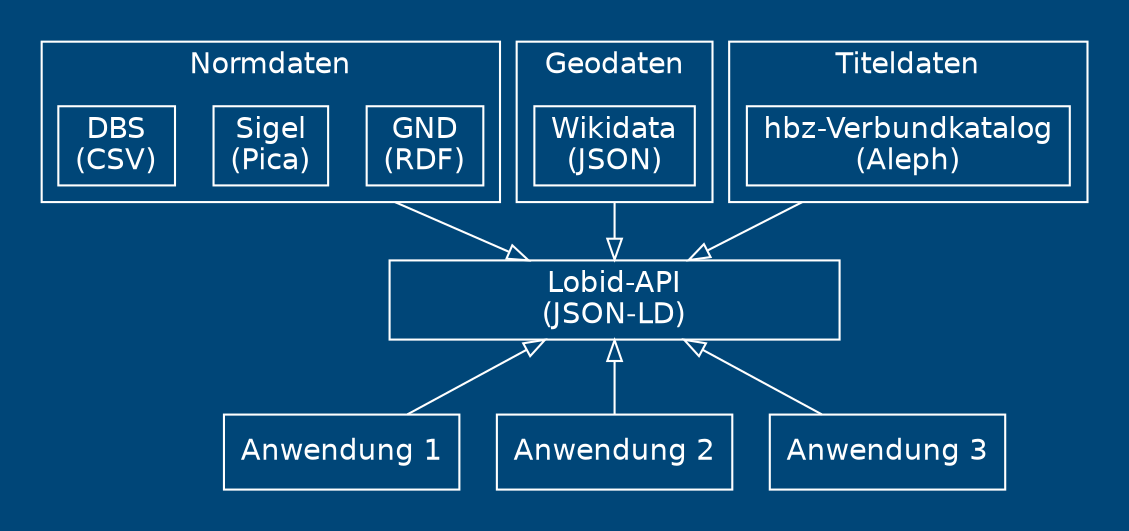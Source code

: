 digraph data {
	compound=true
	node[shape=box color=white fontcolor=white fontname=helvetica]
	graph [bgcolor="#004678" color=white fontcolor=white fontname=helvetica]
	edge[color=white fontcolor=white fontname=helvetica]
	edge[arrowhead=empty arrowtail=empty]
	rankdir=TD
	splines=false
	
	subgraph cluster_1{
	style=invis
	
	/*
	subgraph cluster_libs{
		style=invis
		libs [label="Libraries"]
	}
	*/
	
	subgraph cluster_title{
		style=solid
		label="Titeldaten"
		union [label="hbz-Verbundkatalog\n(Aleph)"]
	}
	
	subgraph cluster_geo{
		style=solid
		label="Geodaten"
		wikidata[label="Wikidata\n(JSON)"]
	}
	
	subgraph cluster_auth{
		style=solid
		label="Normdaten"
		gnd[label="GND\n(RDF)"]
		sigel[label="Sigel\n(Pica)"]
		dbs[label="DBS\n(CSV)"]
	}
	
	
	
	api[label="Lobid-API\n(JSON-LD)" width=3]
	
	//libs->union[lhead=cluster_title]
	//libs->sigel[lhead=cluster_auth]
	
	wikidata->api[ltail=cluster_geo]
	sigel->api[ltail=cluster_auth]
	union->api[ltail=cluster_title]
	
	app1[label="Anwendung 1"]
	app2[label="Anwendung 2"]
	app3[label="Anwendung 3"]
	
	api->app1[dir=back]
	api->app2[dir=back]
	api->app3[dir=back]
	}
} 